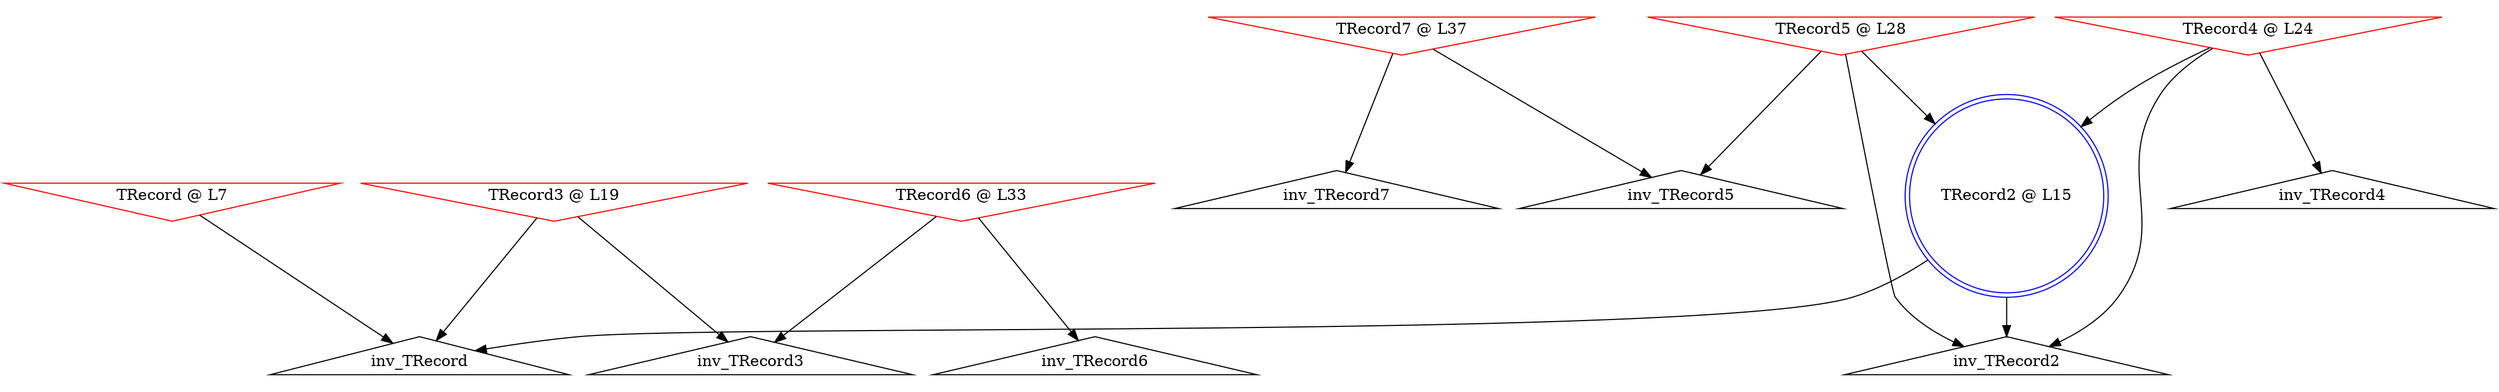 digraph G {
	 TRecord7 [label="TRecord7 @ L37", shape=invtriangle, color=red]
	inv_TRecord5 [shape=triangle]	 TRecord7 -> inv_TRecord5;
	inv_TRecord7 [shape=triangle]	 TRecord7 -> inv_TRecord7;
	 TRecord [label="TRecord @ L7", shape=invtriangle, color=red]
	inv_TRecord [shape=triangle]	 TRecord -> inv_TRecord;
	 TRecord5 [label="TRecord5 @ L28", shape=invtriangle, color=red]
	 TRecord5 -> TRecord2;
	inv_TRecord2 [shape=triangle]	 TRecord5 -> inv_TRecord2;
	inv_TRecord5 [shape=triangle]	 TRecord5 -> inv_TRecord5;
	 TRecord6 [label="TRecord6 @ L33", shape=invtriangle, color=red]
	inv_TRecord3 [shape=triangle]	 TRecord6 -> inv_TRecord3;
	inv_TRecord6 [shape=triangle]	 TRecord6 -> inv_TRecord6;
	 TRecord3 [label="TRecord3 @ L19", shape=invtriangle, color=red]
	inv_TRecord [shape=triangle]	 TRecord3 -> inv_TRecord;
	inv_TRecord3 [shape=triangle]	 TRecord3 -> inv_TRecord3;
	 TRecord4 [label="TRecord4 @ L24", shape=invtriangle, color=red]
	 TRecord4 -> TRecord2;
	inv_TRecord2 [shape=triangle]	 TRecord4 -> inv_TRecord2;
	inv_TRecord4 [shape=triangle]	 TRecord4 -> inv_TRecord4;
	 TRecord2 [label="TRecord2 @ L15", shape=doublecircle, color=blue]
	inv_TRecord [shape=triangle]	 TRecord2 -> inv_TRecord;
	inv_TRecord2 [shape=triangle]	 TRecord2 -> inv_TRecord2;
}
